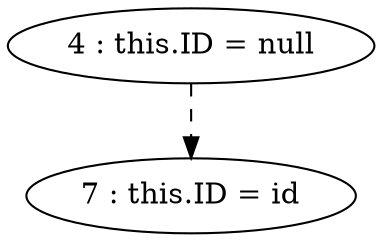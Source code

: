digraph G {
"4 : this.ID = null"
"4 : this.ID = null" -> "7 : this.ID = id" [style=dashed]
"7 : this.ID = id"
}